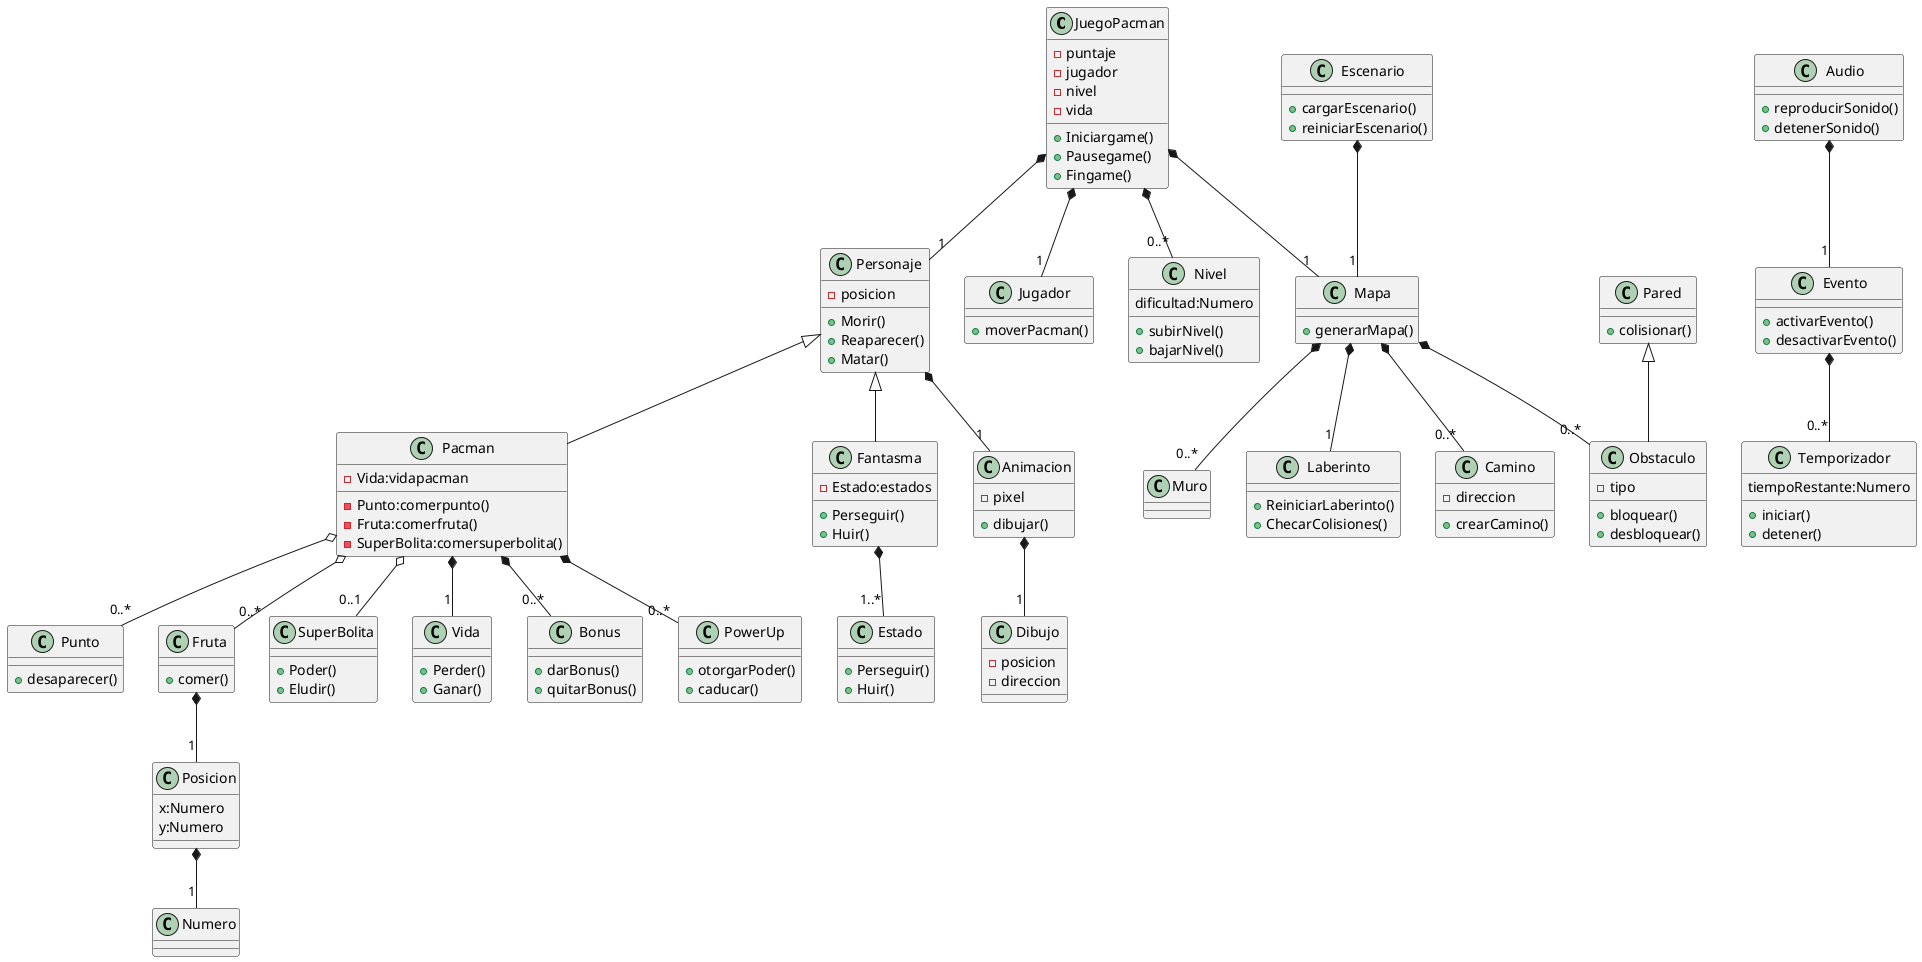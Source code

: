 @startuml diagrama

class JuegoPacman{
+Iniciargame()
+Pausegame()
+Fingame()
-puntaje
-jugador
-nivel
-vida 
}

class Punto{
+desaparecer()
}

class Personaje{
+Morir()
+Reaparecer()
+Matar()
-posicion
}

class Posicion{
x:Numero
y:Numero
}

class Pacman{
    -Vida:vidapacman
    -Punto:comerpunto()
    -Fruta:comerfruta()
    -SuperBolita:comersuperbolita()
}

class Fantasma{
+Perseguir()
+Huir()
-Estado:estados
}

class Jugador{
+moverPacman()
}

class Estado{
+Perseguir()
+Huir()
}

class Fruta{
+comer()
}

class Animacion{
    -pixel
    +dibujar()
}

class Dibujo{
-posicion
-direccion
}

class SuperBolita{
+Poder()
+Eludir()
}

class Muro

class Mapa{
+generarMapa()
}

class Laberinto{
+ReiniciarLaberinto()
+ChecarColisiones()
}

class Numero

class Vida{
    +Perder()
    +Ganar()
}

class Nivel{
    +subirNivel()
    +bajarNivel()
    dificultad:Numero
}

class Obstaculo{
    -tipo
    +bloquear()
    +desbloquear()
}

class Bonus{
    +darBonus()
    +quitarBonus()
}

class Temporizador{
    +iniciar()
    +detener()
    tiempoRestante:Numero
}

class Evento{
    +activarEvento()
    +desactivarEvento()
}

class Pared{
    +colisionar()
}

class Camino{
    +crearCamino()
    -direccion
}

class PowerUp{
    +otorgarPoder()
    +caducar()
}

class Escenario{
    +cargarEscenario()
    +reiniciarEscenario()
}

class Audio{
    +reproducirSonido()
    +detenerSonido()
}

JuegoPacman *-- "1" Personaje 
JuegoPacman *-- "1" Jugador 
JuegoPacman *-- "1" Mapa
JuegoPacman *-- "0..*" Nivel
Personaje *-- "1" Animacion
Personaje <|-- Fantasma 
Fantasma *-- "1..*" Estado
Personaje <|-- Pacman
Pacman o-- "0..*" Fruta
Pacman o-- "0..1" SuperBolita
Pacman o-- "0..*" Punto
Animacion *-- "1" Dibujo
Mapa *-- "1" Laberinto
Mapa *-- "0..*" Obstaculo
Mapa *-- "0..*" Camino
Mapa *-- "0..*" Muro
Fruta *-- "1" Posicion
Pacman *-- "1" Vida
Pacman *-- "0..*" Bonus
Pacman *-- "0..*" PowerUp
Posicion *-- "1" Numero
Escenario *-- "1" Mapa
Evento *-- "0..*" Temporizador
Audio *-- "1" Evento
Pared <|-- Obstaculo

@enduml